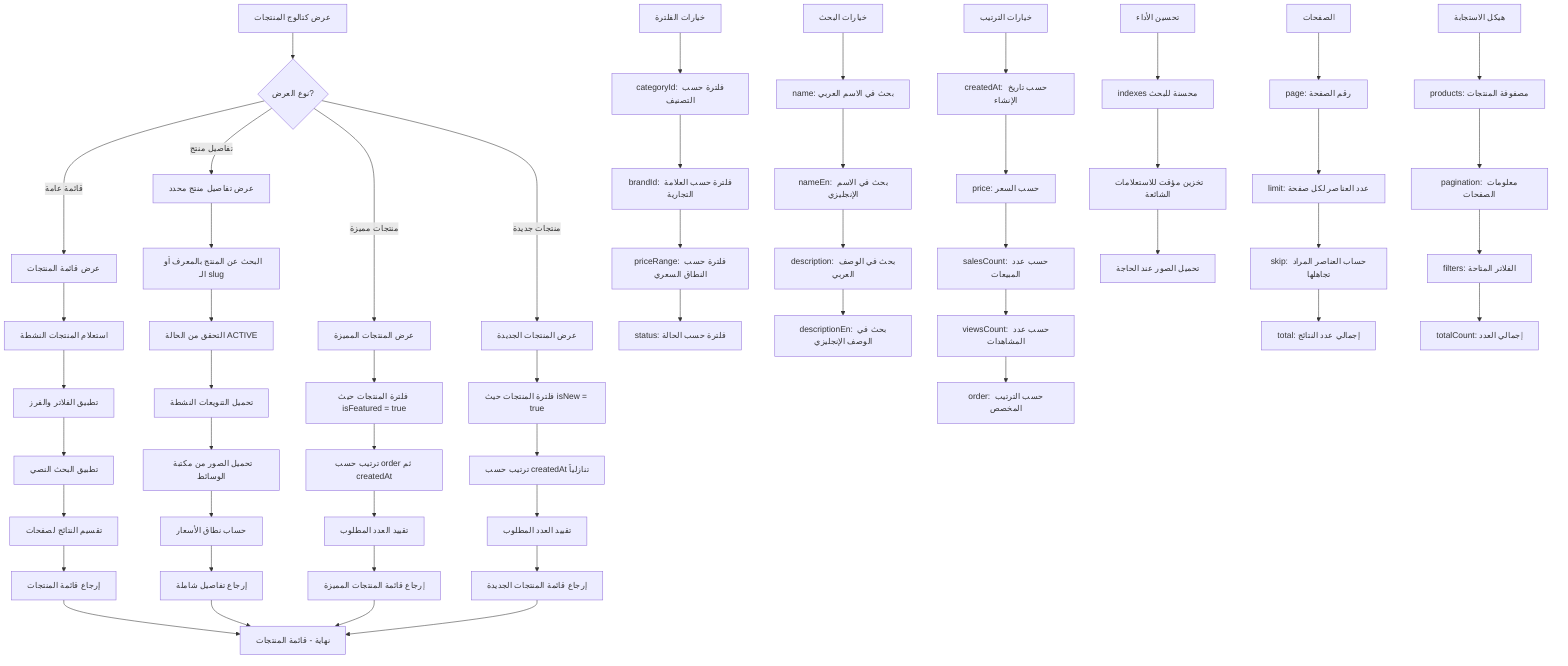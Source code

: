 %% Product Catalog Display Flow
%% View at https://mermaid.live
flowchart TD
  A[عرض كتالوج المنتجات] --> B{نوع العرض?}
  B -->|قائمة عامة| C[عرض قائمة المنتجات]
  B -->|تفاصيل منتج| D[عرض تفاصيل منتج محدد]
  B -->|منتجات مميزة| E[عرض المنتجات المميزة]
  B -->|منتجات جديدة| F[عرض المنتجات الجديدة]

  %% Product List
  C --> C1[استعلام المنتجات النشطة]
  C1 --> C2[تطبيق الفلاتر والفرز]
  C2 --> C3[تطبيق البحث النصي]
  C3 --> C4[تقسيم النتائج لصفحات]
  C4 --> C5[إرجاع قائمة المنتجات]

  %% Product Details
  D --> D1[البحث عن المنتج بالمعرف أو الـ slug]
  D1 --> D2[التحقق من الحالة ACTIVE]
  D2 --> D3[تحميل التنويعات النشطة]
  D3 --> D4[تحميل الصور من مكتبة الوسائط]
  D4 --> D5[حساب نطاق الأسعار]
  D5 --> D6[إرجاع تفاصيل شاملة]

  %% Featured Products
  E --> E1[فلترة المنتجات حيث isFeatured = true]
  E1 --> E2[ترتيب حسب order ثم createdAt]
  E2 --> E3[تقييد العدد المطلوب]
  E3 --> E4[إرجاع قائمة المنتجات المميزة]

  %% New Products
  F --> F1[فلترة المنتجات حيث isNew = true]
  F1 --> F2[ترتيب حسب createdAt تنازلياً]
  F2 --> F3[تقييد العدد المطلوب]
  F3 --> F4[إرجاع قائمة المنتجات الجديدة]

  %% Filtering Options
  G[خيارات الفلترة] --> G1[categoryId: فلترة حسب التصنيف]
  G1 --> G2[brandId: فلترة حسب العلامة التجارية]
  G2 --> G3[priceRange: فلترة حسب النطاق السعري]
  G3 --> G4[status: فلترة حسب الحالة]

  %% Search Options
  H[خيارات البحث] --> H1[name: بحث في الاسم العربي]
  H1 --> H2[nameEn: بحث في الاسم الإنجليزي]
  H2 --> H3[description: بحث في الوصف العربي]
  H3 --> H4[descriptionEn: بحث في الوصف الإنجليزي]

  %% Sorting Options
  I[خيارات الترتيب] --> I1[createdAt: حسب تاريخ الإنشاء]
  I1 --> I2[price: حسب السعر]
  I2 --> I3[salesCount: حسب عدد المبيعات]
  I3 --> I4[viewsCount: حسب عدد المشاهدات]
  I4 --> I5[order: حسب الترتيب المخصص]

  %% Pagination
  J[الصفحات] --> J1[page: رقم الصفحة]
  J1 --> J2[limit: عدد العناصر لكل صفحة]
  J2 --> J3[skip: حساب العناصر المراد تجاهلها]
  J3 --> J4[total: إجمالي عدد النتائج]

  %% Response Structure
  K[هيكل الاستجابة] --> K1[products: مصفوفة المنتجات]
  K1 --> K2[pagination: معلومات الصفحات]
  K2 --> K3[filters: الفلاتر المتاحة]
  K3 --> K4[totalCount: إجمالي العدد]

  %% Performance Optimization
  L[تحسين الأداء] --> L1[indexes محسنة للبحث]
  L1 --> L2[تخزين مؤقت للاستعلامات الشائعة]
  L2 --> L3[تحميل الصور عند الحاجة]

  %% End points
  C5 --> M[نهاية - قائمة المنتجات]
  D6 --> M
  E4 --> M
  F4 --> M
